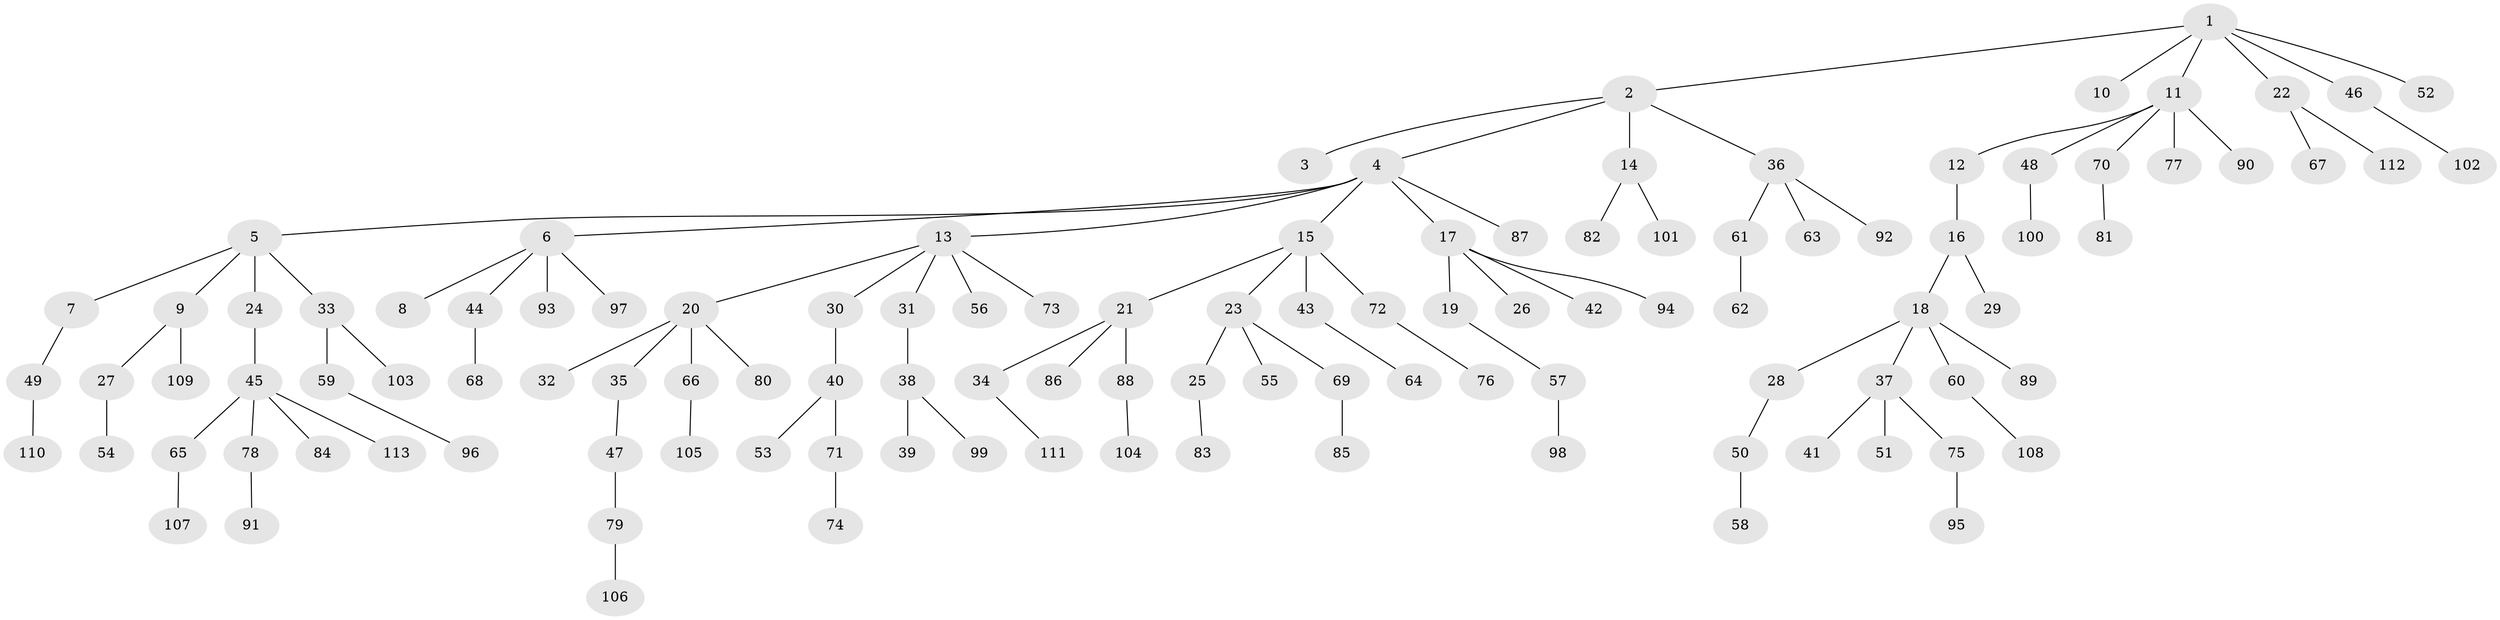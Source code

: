 // Generated by graph-tools (version 1.1) at 2025/15/03/09/25 04:15:21]
// undirected, 113 vertices, 112 edges
graph export_dot {
graph [start="1"]
  node [color=gray90,style=filled];
  1;
  2;
  3;
  4;
  5;
  6;
  7;
  8;
  9;
  10;
  11;
  12;
  13;
  14;
  15;
  16;
  17;
  18;
  19;
  20;
  21;
  22;
  23;
  24;
  25;
  26;
  27;
  28;
  29;
  30;
  31;
  32;
  33;
  34;
  35;
  36;
  37;
  38;
  39;
  40;
  41;
  42;
  43;
  44;
  45;
  46;
  47;
  48;
  49;
  50;
  51;
  52;
  53;
  54;
  55;
  56;
  57;
  58;
  59;
  60;
  61;
  62;
  63;
  64;
  65;
  66;
  67;
  68;
  69;
  70;
  71;
  72;
  73;
  74;
  75;
  76;
  77;
  78;
  79;
  80;
  81;
  82;
  83;
  84;
  85;
  86;
  87;
  88;
  89;
  90;
  91;
  92;
  93;
  94;
  95;
  96;
  97;
  98;
  99;
  100;
  101;
  102;
  103;
  104;
  105;
  106;
  107;
  108;
  109;
  110;
  111;
  112;
  113;
  1 -- 2;
  1 -- 10;
  1 -- 11;
  1 -- 22;
  1 -- 46;
  1 -- 52;
  2 -- 3;
  2 -- 4;
  2 -- 14;
  2 -- 36;
  4 -- 5;
  4 -- 6;
  4 -- 13;
  4 -- 15;
  4 -- 17;
  4 -- 87;
  5 -- 7;
  5 -- 9;
  5 -- 24;
  5 -- 33;
  6 -- 8;
  6 -- 44;
  6 -- 93;
  6 -- 97;
  7 -- 49;
  9 -- 27;
  9 -- 109;
  11 -- 12;
  11 -- 48;
  11 -- 70;
  11 -- 77;
  11 -- 90;
  12 -- 16;
  13 -- 20;
  13 -- 30;
  13 -- 31;
  13 -- 56;
  13 -- 73;
  14 -- 82;
  14 -- 101;
  15 -- 21;
  15 -- 23;
  15 -- 43;
  15 -- 72;
  16 -- 18;
  16 -- 29;
  17 -- 19;
  17 -- 26;
  17 -- 42;
  17 -- 94;
  18 -- 28;
  18 -- 37;
  18 -- 60;
  18 -- 89;
  19 -- 57;
  20 -- 32;
  20 -- 35;
  20 -- 66;
  20 -- 80;
  21 -- 34;
  21 -- 86;
  21 -- 88;
  22 -- 67;
  22 -- 112;
  23 -- 25;
  23 -- 55;
  23 -- 69;
  24 -- 45;
  25 -- 83;
  27 -- 54;
  28 -- 50;
  30 -- 40;
  31 -- 38;
  33 -- 59;
  33 -- 103;
  34 -- 111;
  35 -- 47;
  36 -- 61;
  36 -- 63;
  36 -- 92;
  37 -- 41;
  37 -- 51;
  37 -- 75;
  38 -- 39;
  38 -- 99;
  40 -- 53;
  40 -- 71;
  43 -- 64;
  44 -- 68;
  45 -- 65;
  45 -- 78;
  45 -- 84;
  45 -- 113;
  46 -- 102;
  47 -- 79;
  48 -- 100;
  49 -- 110;
  50 -- 58;
  57 -- 98;
  59 -- 96;
  60 -- 108;
  61 -- 62;
  65 -- 107;
  66 -- 105;
  69 -- 85;
  70 -- 81;
  71 -- 74;
  72 -- 76;
  75 -- 95;
  78 -- 91;
  79 -- 106;
  88 -- 104;
}

